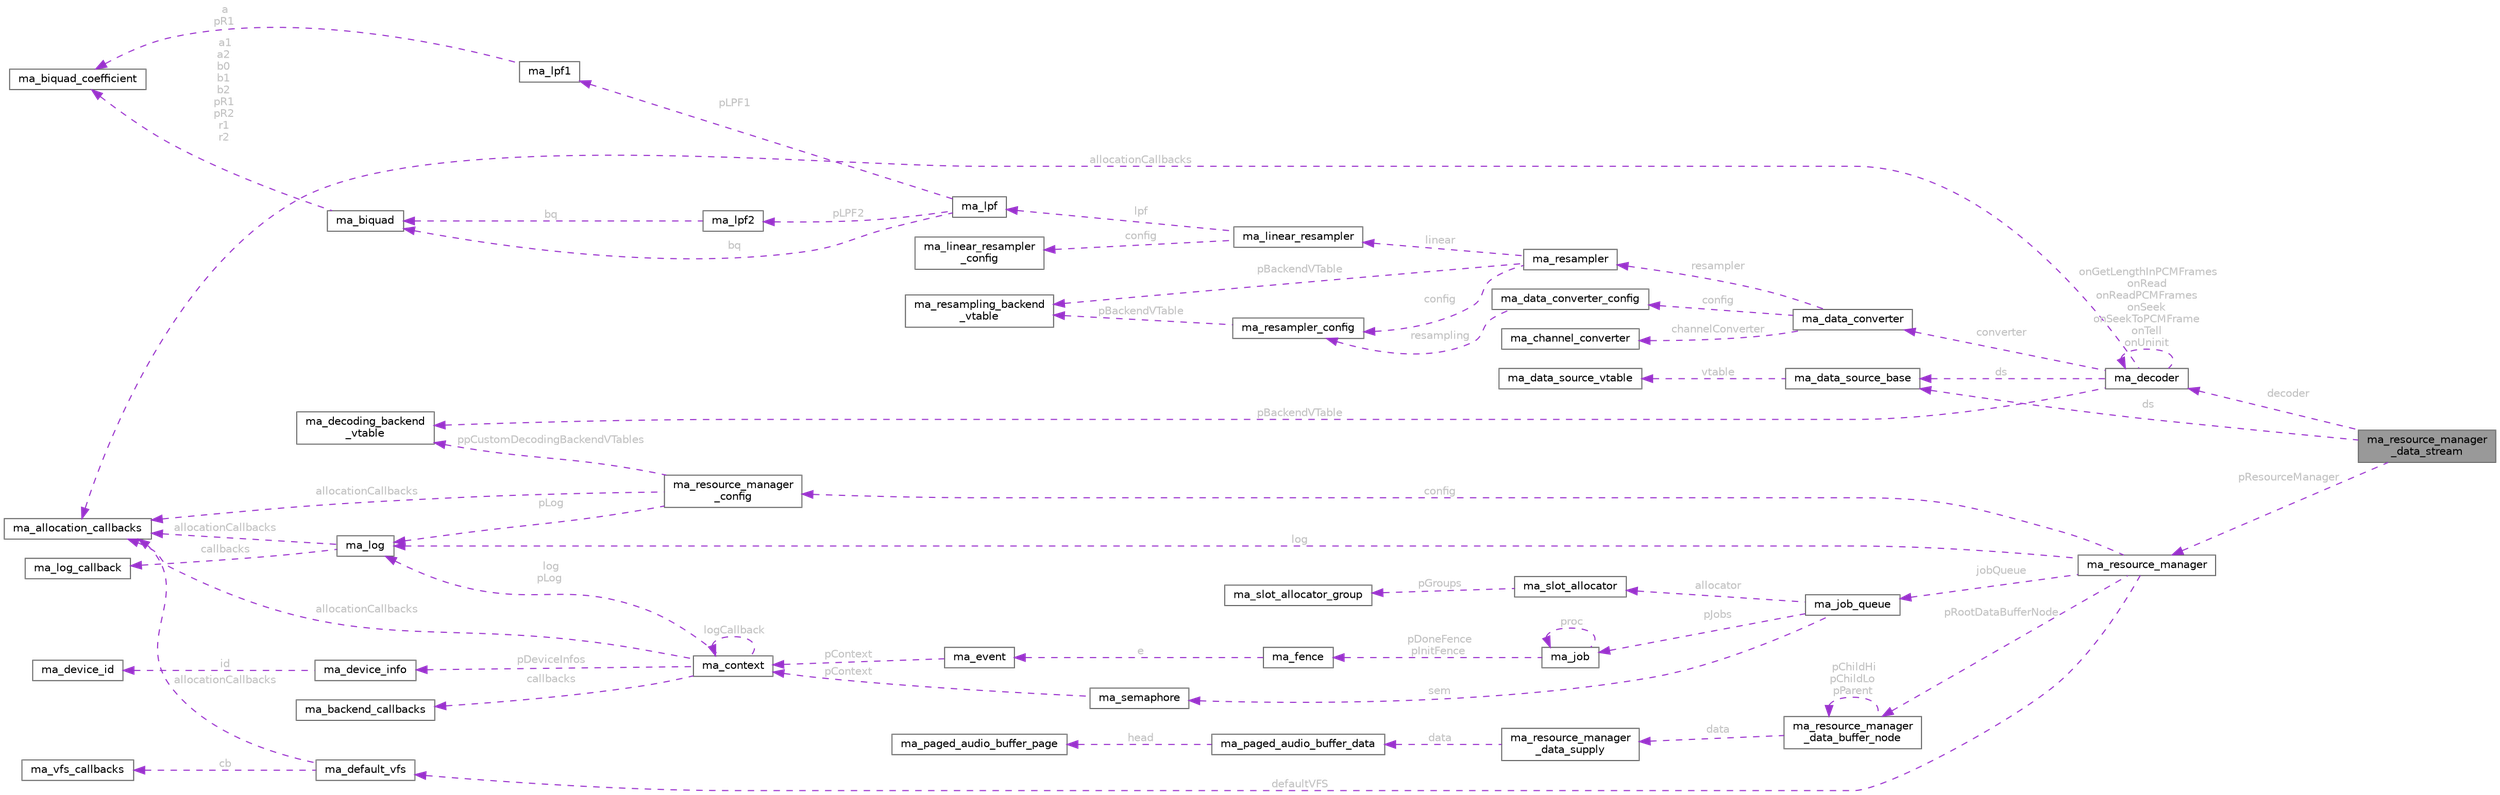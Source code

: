 digraph "ma_resource_manager_data_stream"
{
 // LATEX_PDF_SIZE
  bgcolor="transparent";
  edge [fontname=Helvetica,fontsize=10,labelfontname=Helvetica,labelfontsize=10];
  node [fontname=Helvetica,fontsize=10,shape=box,height=0.2,width=0.4];
  rankdir="LR";
  Node1 [id="Node000001",label="ma_resource_manager\l_data_stream",height=0.2,width=0.4,color="gray40", fillcolor="grey60", style="filled", fontcolor="black",tooltip=" "];
  Node2 -> Node1 [id="edge113_Node000001_Node000002",dir="back",color="darkorchid3",style="dashed",tooltip=" ",label=" ds",fontcolor="grey" ];
  Node2 [id="Node000002",label="ma_data_source_base",height=0.2,width=0.4,color="gray40", fillcolor="white", style="filled",URL="$structma__data__source__base.html",tooltip=" "];
  Node3 -> Node2 [id="edge114_Node000002_Node000003",dir="back",color="darkorchid3",style="dashed",tooltip=" ",label=" vtable",fontcolor="grey" ];
  Node3 [id="Node000003",label="ma_data_source_vtable",height=0.2,width=0.4,color="gray40", fillcolor="white", style="filled",URL="$structma__data__source__vtable.html",tooltip=" "];
  Node4 -> Node1 [id="edge115_Node000001_Node000004",dir="back",color="darkorchid3",style="dashed",tooltip=" ",label=" pResourceManager",fontcolor="grey" ];
  Node4 [id="Node000004",label="ma_resource_manager",height=0.2,width=0.4,color="gray40", fillcolor="white", style="filled",URL="$structma__resource__manager.html",tooltip=" "];
  Node5 -> Node4 [id="edge116_Node000004_Node000005",dir="back",color="darkorchid3",style="dashed",tooltip=" ",label=" config",fontcolor="grey" ];
  Node5 [id="Node000005",label="ma_resource_manager\l_config",height=0.2,width=0.4,color="gray40", fillcolor="white", style="filled",URL="$structma__resource__manager__config.html",tooltip=" "];
  Node6 -> Node5 [id="edge117_Node000005_Node000006",dir="back",color="darkorchid3",style="dashed",tooltip=" ",label=" allocationCallbacks",fontcolor="grey" ];
  Node6 [id="Node000006",label="ma_allocation_callbacks",height=0.2,width=0.4,color="gray40", fillcolor="white", style="filled",URL="$structma__allocation__callbacks.html",tooltip=" "];
  Node7 -> Node5 [id="edge118_Node000005_Node000007",dir="back",color="darkorchid3",style="dashed",tooltip=" ",label=" pLog",fontcolor="grey" ];
  Node7 [id="Node000007",label="ma_log",height=0.2,width=0.4,color="gray40", fillcolor="white", style="filled",URL="$structma__log.html",tooltip=" "];
  Node8 -> Node7 [id="edge119_Node000007_Node000008",dir="back",color="darkorchid3",style="dashed",tooltip=" ",label=" callbacks",fontcolor="grey" ];
  Node8 [id="Node000008",label="ma_log_callback",height=0.2,width=0.4,color="gray40", fillcolor="white", style="filled",URL="$structma__log__callback.html",tooltip=" "];
  Node6 -> Node7 [id="edge120_Node000007_Node000006",dir="back",color="darkorchid3",style="dashed",tooltip=" ",label=" allocationCallbacks",fontcolor="grey" ];
  Node9 -> Node5 [id="edge121_Node000005_Node000009",dir="back",color="darkorchid3",style="dashed",tooltip=" ",label=" ppCustomDecodingBackendVTables",fontcolor="grey" ];
  Node9 [id="Node000009",label="ma_decoding_backend\l_vtable",height=0.2,width=0.4,color="gray40", fillcolor="white", style="filled",URL="$structma__decoding__backend__vtable.html",tooltip=" "];
  Node10 -> Node4 [id="edge122_Node000004_Node000010",dir="back",color="darkorchid3",style="dashed",tooltip=" ",label=" pRootDataBufferNode",fontcolor="grey" ];
  Node10 [id="Node000010",label="ma_resource_manager\l_data_buffer_node",height=0.2,width=0.4,color="gray40", fillcolor="white", style="filled",URL="$structma__resource__manager__data__buffer__node.html",tooltip=" "];
  Node11 -> Node10 [id="edge123_Node000010_Node000011",dir="back",color="darkorchid3",style="dashed",tooltip=" ",label=" data",fontcolor="grey" ];
  Node11 [id="Node000011",label="ma_resource_manager\l_data_supply",height=0.2,width=0.4,color="gray40", fillcolor="white", style="filled",URL="$structma__resource__manager__data__supply.html",tooltip=" "];
  Node12 -> Node11 [id="edge124_Node000011_Node000012",dir="back",color="darkorchid3",style="dashed",tooltip=" ",label=" data",fontcolor="grey" ];
  Node12 [id="Node000012",label="ma_paged_audio_buffer_data",height=0.2,width=0.4,color="gray40", fillcolor="white", style="filled",URL="$structma__paged__audio__buffer__data.html",tooltip=" "];
  Node13 -> Node12 [id="edge125_Node000012_Node000013",dir="back",color="darkorchid3",style="dashed",tooltip=" ",label=" head",fontcolor="grey" ];
  Node13 [id="Node000013",label="ma_paged_audio_buffer_page",height=0.2,width=0.4,color="gray40", fillcolor="white", style="filled",URL="$structma__paged__audio__buffer__page.html",tooltip=" "];
  Node10 -> Node10 [id="edge126_Node000010_Node000010",dir="back",color="darkorchid3",style="dashed",tooltip=" ",label=" pChildHi\npChildLo\npParent",fontcolor="grey" ];
  Node14 -> Node4 [id="edge127_Node000004_Node000014",dir="back",color="darkorchid3",style="dashed",tooltip=" ",label=" jobQueue",fontcolor="grey" ];
  Node14 [id="Node000014",label="ma_job_queue",height=0.2,width=0.4,color="gray40", fillcolor="white", style="filled",URL="$structma__job__queue.html",tooltip=" "];
  Node15 -> Node14 [id="edge128_Node000014_Node000015",dir="back",color="darkorchid3",style="dashed",tooltip=" ",label=" sem",fontcolor="grey" ];
  Node15 [id="Node000015",label="ma_semaphore",height=0.2,width=0.4,color="gray40", fillcolor="white", style="filled",URL="$structma__semaphore.html",tooltip=" "];
  Node16 -> Node15 [id="edge129_Node000015_Node000016",dir="back",color="darkorchid3",style="dashed",tooltip=" ",label=" pContext",fontcolor="grey" ];
  Node16 [id="Node000016",label="ma_context",height=0.2,width=0.4,color="gray40", fillcolor="white", style="filled",URL="$structma__context.html",tooltip=" "];
  Node17 -> Node16 [id="edge130_Node000016_Node000017",dir="back",color="darkorchid3",style="dashed",tooltip=" ",label=" callbacks",fontcolor="grey" ];
  Node17 [id="Node000017",label="ma_backend_callbacks",height=0.2,width=0.4,color="gray40", fillcolor="white", style="filled",URL="$structma__backend__callbacks.html",tooltip=" "];
  Node7 -> Node16 [id="edge131_Node000016_Node000007",dir="back",color="darkorchid3",style="dashed",tooltip=" ",label=" log\npLog",fontcolor="grey" ];
  Node6 -> Node16 [id="edge132_Node000016_Node000006",dir="back",color="darkorchid3",style="dashed",tooltip=" ",label=" allocationCallbacks",fontcolor="grey" ];
  Node18 -> Node16 [id="edge133_Node000016_Node000018",dir="back",color="darkorchid3",style="dashed",tooltip=" ",label=" pDeviceInfos",fontcolor="grey" ];
  Node18 [id="Node000018",label="ma_device_info",height=0.2,width=0.4,color="gray40", fillcolor="white", style="filled",URL="$structma__device__info.html",tooltip=" "];
  Node19 -> Node18 [id="edge134_Node000018_Node000019",dir="back",color="darkorchid3",style="dashed",tooltip=" ",label=" id",fontcolor="grey" ];
  Node19 [id="Node000019",label="ma_device_id",height=0.2,width=0.4,color="gray40", fillcolor="white", style="filled",URL="$unionma__device__id.html",tooltip=" "];
  Node16 -> Node16 [id="edge135_Node000016_Node000016",dir="back",color="darkorchid3",style="dashed",tooltip=" ",label=" logCallback",fontcolor="grey" ];
  Node20 -> Node14 [id="edge136_Node000014_Node000020",dir="back",color="darkorchid3",style="dashed",tooltip=" ",label=" allocator",fontcolor="grey" ];
  Node20 [id="Node000020",label="ma_slot_allocator",height=0.2,width=0.4,color="gray40", fillcolor="white", style="filled",URL="$structma__slot__allocator.html",tooltip=" "];
  Node21 -> Node20 [id="edge137_Node000020_Node000021",dir="back",color="darkorchid3",style="dashed",tooltip=" ",label=" pGroups",fontcolor="grey" ];
  Node21 [id="Node000021",label="ma_slot_allocator_group",height=0.2,width=0.4,color="gray40", fillcolor="white", style="filled",URL="$structma__slot__allocator__group.html",tooltip=" "];
  Node22 -> Node14 [id="edge138_Node000014_Node000022",dir="back",color="darkorchid3",style="dashed",tooltip=" ",label=" pJobs",fontcolor="grey" ];
  Node22 [id="Node000022",label="ma_job",height=0.2,width=0.4,color="gray40", fillcolor="white", style="filled",URL="$structma__job.html",tooltip=" "];
  Node22 -> Node22 [id="edge139_Node000022_Node000022",dir="back",color="darkorchid3",style="dashed",tooltip=" ",label=" proc",fontcolor="grey" ];
  Node23 -> Node22 [id="edge140_Node000022_Node000023",dir="back",color="darkorchid3",style="dashed",tooltip=" ",label=" pDoneFence\npInitFence",fontcolor="grey" ];
  Node23 [id="Node000023",label="ma_fence",height=0.2,width=0.4,color="gray40", fillcolor="white", style="filled",URL="$structma__fence.html",tooltip=" "];
  Node24 -> Node23 [id="edge141_Node000023_Node000024",dir="back",color="darkorchid3",style="dashed",tooltip=" ",label=" e",fontcolor="grey" ];
  Node24 [id="Node000024",label="ma_event",height=0.2,width=0.4,color="gray40", fillcolor="white", style="filled",URL="$structma__event.html",tooltip=" "];
  Node16 -> Node24 [id="edge142_Node000024_Node000016",dir="back",color="darkorchid3",style="dashed",tooltip=" ",label=" pContext",fontcolor="grey" ];
  Node25 -> Node4 [id="edge143_Node000004_Node000025",dir="back",color="darkorchid3",style="dashed",tooltip=" ",label=" defaultVFS",fontcolor="grey" ];
  Node25 [id="Node000025",label="ma_default_vfs",height=0.2,width=0.4,color="gray40", fillcolor="white", style="filled",URL="$structma__default__vfs.html",tooltip=" "];
  Node26 -> Node25 [id="edge144_Node000025_Node000026",dir="back",color="darkorchid3",style="dashed",tooltip=" ",label=" cb",fontcolor="grey" ];
  Node26 [id="Node000026",label="ma_vfs_callbacks",height=0.2,width=0.4,color="gray40", fillcolor="white", style="filled",URL="$structma__vfs__callbacks.html",tooltip=" "];
  Node6 -> Node25 [id="edge145_Node000025_Node000006",dir="back",color="darkorchid3",style="dashed",tooltip=" ",label=" allocationCallbacks",fontcolor="grey" ];
  Node7 -> Node4 [id="edge146_Node000004_Node000007",dir="back",color="darkorchid3",style="dashed",tooltip=" ",label=" log",fontcolor="grey" ];
  Node27 -> Node1 [id="edge147_Node000001_Node000027",dir="back",color="darkorchid3",style="dashed",tooltip=" ",label=" decoder",fontcolor="grey" ];
  Node27 [id="Node000027",label="ma_decoder",height=0.2,width=0.4,color="gray40", fillcolor="white", style="filled",URL="$structma__decoder.html",tooltip=" "];
  Node2 -> Node27 [id="edge148_Node000027_Node000002",dir="back",color="darkorchid3",style="dashed",tooltip=" ",label=" ds",fontcolor="grey" ];
  Node9 -> Node27 [id="edge149_Node000027_Node000009",dir="back",color="darkorchid3",style="dashed",tooltip=" ",label=" pBackendVTable",fontcolor="grey" ];
  Node27 -> Node27 [id="edge150_Node000027_Node000027",dir="back",color="darkorchid3",style="dashed",tooltip=" ",label=" onGetLengthInPCMFrames\nonRead\nonReadPCMFrames\nonSeek\nonSeekToPCMFrame\nonTell\nonUninit",fontcolor="grey" ];
  Node28 -> Node27 [id="edge151_Node000027_Node000028",dir="back",color="darkorchid3",style="dashed",tooltip=" ",label=" converter",fontcolor="grey" ];
  Node28 [id="Node000028",label="ma_data_converter",height=0.2,width=0.4,color="gray40", fillcolor="white", style="filled",URL="$structma__data__converter.html",tooltip=" "];
  Node29 -> Node28 [id="edge152_Node000028_Node000029",dir="back",color="darkorchid3",style="dashed",tooltip=" ",label=" channelConverter",fontcolor="grey" ];
  Node29 [id="Node000029",label="ma_channel_converter",height=0.2,width=0.4,color="gray40", fillcolor="white", style="filled",URL="$structma__channel__converter.html",tooltip=" "];
  Node30 -> Node28 [id="edge153_Node000028_Node000030",dir="back",color="darkorchid3",style="dashed",tooltip=" ",label=" resampler",fontcolor="grey" ];
  Node30 [id="Node000030",label="ma_resampler",height=0.2,width=0.4,color="gray40", fillcolor="white", style="filled",URL="$structma__resampler.html",tooltip=" "];
  Node31 -> Node30 [id="edge154_Node000030_Node000031",dir="back",color="darkorchid3",style="dashed",tooltip=" ",label=" pBackendVTable",fontcolor="grey" ];
  Node31 [id="Node000031",label="ma_resampling_backend\l_vtable",height=0.2,width=0.4,color="gray40", fillcolor="white", style="filled",URL="$structma__resampling__backend__vtable.html",tooltip=" "];
  Node32 -> Node30 [id="edge155_Node000030_Node000032",dir="back",color="darkorchid3",style="dashed",tooltip=" ",label=" linear",fontcolor="grey" ];
  Node32 [id="Node000032",label="ma_linear_resampler",height=0.2,width=0.4,color="gray40", fillcolor="white", style="filled",URL="$structma__linear__resampler.html",tooltip=" "];
  Node33 -> Node32 [id="edge156_Node000032_Node000033",dir="back",color="darkorchid3",style="dashed",tooltip=" ",label=" config",fontcolor="grey" ];
  Node33 [id="Node000033",label="ma_linear_resampler\l_config",height=0.2,width=0.4,color="gray40", fillcolor="white", style="filled",URL="$structma__linear__resampler__config.html",tooltip=" "];
  Node34 -> Node32 [id="edge157_Node000032_Node000034",dir="back",color="darkorchid3",style="dashed",tooltip=" ",label=" lpf",fontcolor="grey" ];
  Node34 [id="Node000034",label="ma_lpf",height=0.2,width=0.4,color="gray40", fillcolor="white", style="filled",URL="$structma__lpf.html",tooltip=" "];
  Node35 -> Node34 [id="edge158_Node000034_Node000035",dir="back",color="darkorchid3",style="dashed",tooltip=" ",label=" pLPF1",fontcolor="grey" ];
  Node35 [id="Node000035",label="ma_lpf1",height=0.2,width=0.4,color="gray40", fillcolor="white", style="filled",URL="$structma__lpf1.html",tooltip=" "];
  Node36 -> Node35 [id="edge159_Node000035_Node000036",dir="back",color="darkorchid3",style="dashed",tooltip=" ",label=" a\npR1",fontcolor="grey" ];
  Node36 [id="Node000036",label="ma_biquad_coefficient",height=0.2,width=0.4,color="gray40", fillcolor="white", style="filled",URL="$unionma__biquad__coefficient.html",tooltip=" "];
  Node37 -> Node34 [id="edge160_Node000034_Node000037",dir="back",color="darkorchid3",style="dashed",tooltip=" ",label=" pLPF2",fontcolor="grey" ];
  Node37 [id="Node000037",label="ma_lpf2",height=0.2,width=0.4,color="gray40", fillcolor="white", style="filled",URL="$structma__lpf2.html",tooltip=" "];
  Node38 -> Node37 [id="edge161_Node000037_Node000038",dir="back",color="darkorchid3",style="dashed",tooltip=" ",label=" bq",fontcolor="grey" ];
  Node38 [id="Node000038",label="ma_biquad",height=0.2,width=0.4,color="gray40", fillcolor="white", style="filled",URL="$structma__biquad.html",tooltip=" "];
  Node36 -> Node38 [id="edge162_Node000038_Node000036",dir="back",color="darkorchid3",style="dashed",tooltip=" ",label=" a1\na2\nb0\nb1\nb2\npR1\npR2\nr1\nr2",fontcolor="grey" ];
  Node38 -> Node34 [id="edge163_Node000034_Node000038",dir="back",color="darkorchid3",style="dashed",tooltip=" ",label=" bq",fontcolor="grey" ];
  Node39 -> Node30 [id="edge164_Node000030_Node000039",dir="back",color="darkorchid3",style="dashed",tooltip=" ",label=" config",fontcolor="grey" ];
  Node39 [id="Node000039",label="ma_resampler_config",height=0.2,width=0.4,color="gray40", fillcolor="white", style="filled",URL="$structma__resampler__config.html",tooltip=" "];
  Node31 -> Node39 [id="edge165_Node000039_Node000031",dir="back",color="darkorchid3",style="dashed",tooltip=" ",label=" pBackendVTable",fontcolor="grey" ];
  Node40 -> Node28 [id="edge166_Node000028_Node000040",dir="back",color="darkorchid3",style="dashed",tooltip=" ",label=" config",fontcolor="grey" ];
  Node40 [id="Node000040",label="ma_data_converter_config",height=0.2,width=0.4,color="gray40", fillcolor="white", style="filled",URL="$structma__data__converter__config.html",tooltip=" "];
  Node39 -> Node40 [id="edge167_Node000040_Node000039",dir="back",color="darkorchid3",style="dashed",tooltip=" ",label=" resampling",fontcolor="grey" ];
  Node6 -> Node27 [id="edge168_Node000027_Node000006",dir="back",color="darkorchid3",style="dashed",tooltip=" ",label=" allocationCallbacks",fontcolor="grey" ];
}
